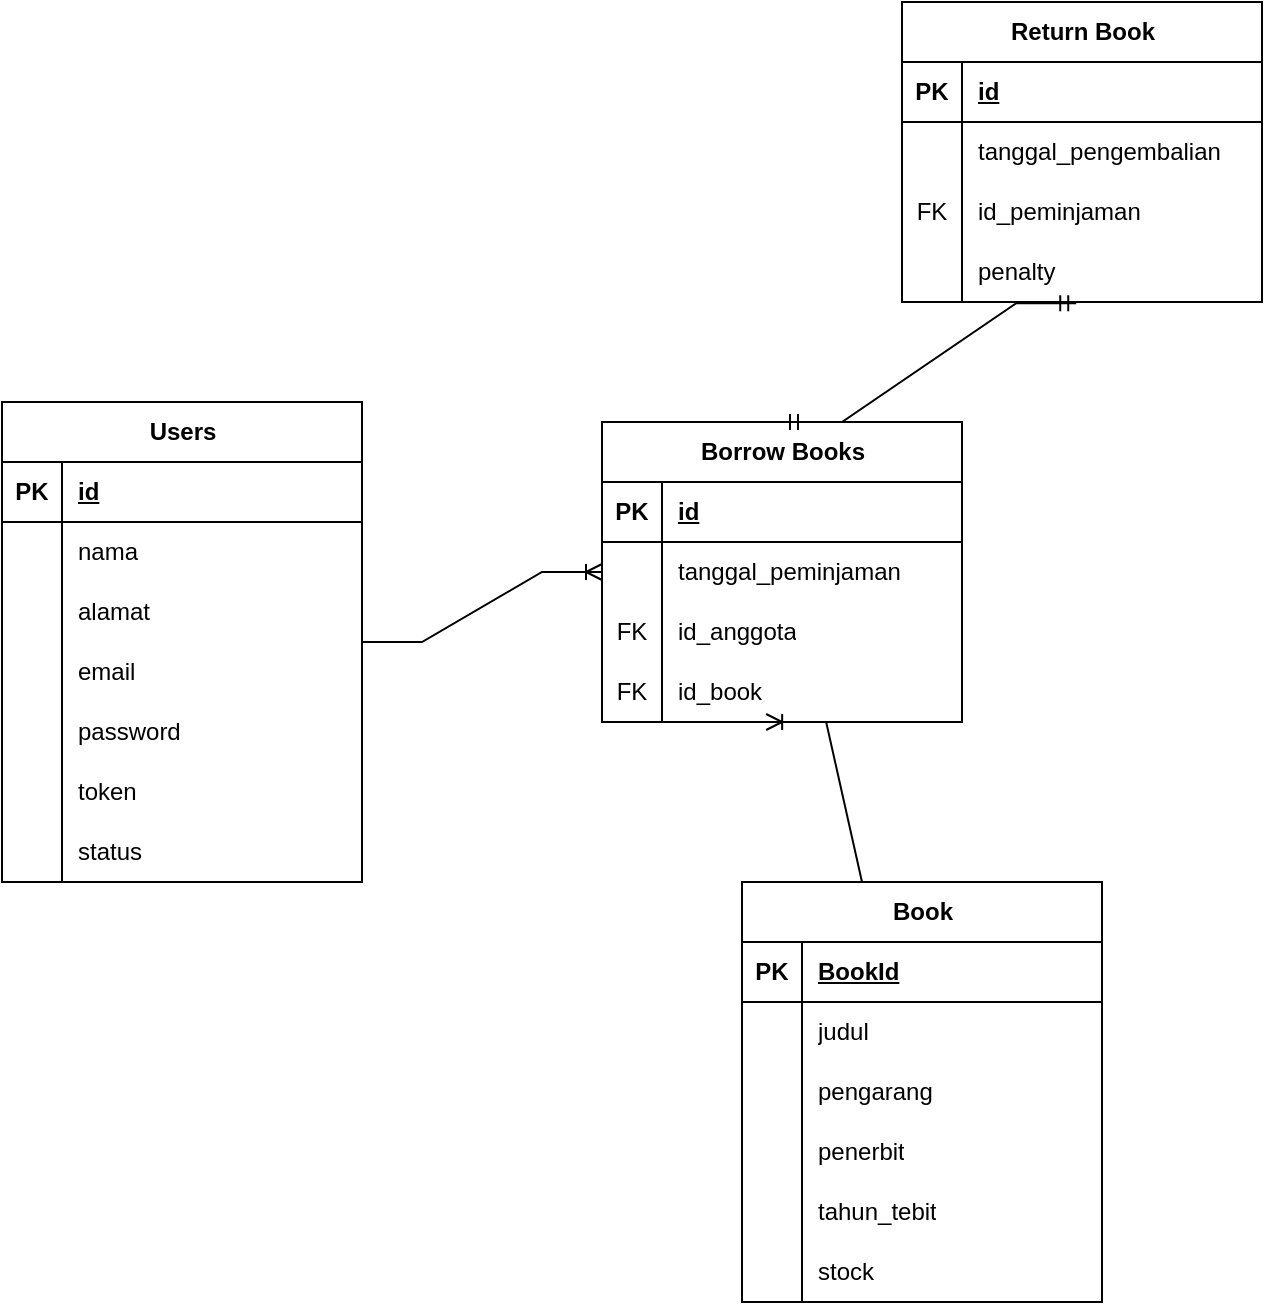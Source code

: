 <mxfile version="22.1.5" type="github">
  <diagram name="Halaman-1" id="13WCGMMGAoBStpWHaFRB">
    <mxGraphModel dx="1167" dy="2984" grid="1" gridSize="10" guides="1" tooltips="1" connect="1" arrows="1" fold="1" page="1" pageScale="1" pageWidth="827" pageHeight="1169" math="0" shadow="0">
      <root>
        <mxCell id="0" />
        <mxCell id="1" parent="0" />
        <mxCell id="f9uIw9wc-rNyhUylqqAu-1" value="Book" style="shape=table;startSize=30;container=1;collapsible=1;childLayout=tableLayout;fixedRows=1;rowLines=0;fontStyle=1;align=center;resizeLast=1;html=1;" parent="1" vertex="1">
          <mxGeometry x="410" y="-760" width="180" height="210" as="geometry" />
        </mxCell>
        <mxCell id="f9uIw9wc-rNyhUylqqAu-2" value="" style="shape=tableRow;horizontal=0;startSize=0;swimlaneHead=0;swimlaneBody=0;fillColor=none;collapsible=0;dropTarget=0;points=[[0,0.5],[1,0.5]];portConstraint=eastwest;top=0;left=0;right=0;bottom=1;" parent="f9uIw9wc-rNyhUylqqAu-1" vertex="1">
          <mxGeometry y="30" width="180" height="30" as="geometry" />
        </mxCell>
        <mxCell id="f9uIw9wc-rNyhUylqqAu-3" value="PK" style="shape=partialRectangle;connectable=0;fillColor=none;top=0;left=0;bottom=0;right=0;fontStyle=1;overflow=hidden;whiteSpace=wrap;html=1;" parent="f9uIw9wc-rNyhUylqqAu-2" vertex="1">
          <mxGeometry width="30" height="30" as="geometry">
            <mxRectangle width="30" height="30" as="alternateBounds" />
          </mxGeometry>
        </mxCell>
        <mxCell id="f9uIw9wc-rNyhUylqqAu-4" value="BookId" style="shape=partialRectangle;connectable=0;fillColor=none;top=0;left=0;bottom=0;right=0;align=left;spacingLeft=6;fontStyle=5;overflow=hidden;whiteSpace=wrap;html=1;" parent="f9uIw9wc-rNyhUylqqAu-2" vertex="1">
          <mxGeometry x="30" width="150" height="30" as="geometry">
            <mxRectangle width="150" height="30" as="alternateBounds" />
          </mxGeometry>
        </mxCell>
        <mxCell id="f9uIw9wc-rNyhUylqqAu-5" value="" style="shape=tableRow;horizontal=0;startSize=0;swimlaneHead=0;swimlaneBody=0;fillColor=none;collapsible=0;dropTarget=0;points=[[0,0.5],[1,0.5]];portConstraint=eastwest;top=0;left=0;right=0;bottom=0;" parent="f9uIw9wc-rNyhUylqqAu-1" vertex="1">
          <mxGeometry y="60" width="180" height="30" as="geometry" />
        </mxCell>
        <mxCell id="f9uIw9wc-rNyhUylqqAu-6" value="" style="shape=partialRectangle;connectable=0;fillColor=none;top=0;left=0;bottom=0;right=0;editable=1;overflow=hidden;whiteSpace=wrap;html=1;" parent="f9uIw9wc-rNyhUylqqAu-5" vertex="1">
          <mxGeometry width="30" height="30" as="geometry">
            <mxRectangle width="30" height="30" as="alternateBounds" />
          </mxGeometry>
        </mxCell>
        <mxCell id="f9uIw9wc-rNyhUylqqAu-7" value="judul" style="shape=partialRectangle;connectable=0;fillColor=none;top=0;left=0;bottom=0;right=0;align=left;spacingLeft=6;overflow=hidden;whiteSpace=wrap;html=1;" parent="f9uIw9wc-rNyhUylqqAu-5" vertex="1">
          <mxGeometry x="30" width="150" height="30" as="geometry">
            <mxRectangle width="150" height="30" as="alternateBounds" />
          </mxGeometry>
        </mxCell>
        <mxCell id="f9uIw9wc-rNyhUylqqAu-8" value="" style="shape=tableRow;horizontal=0;startSize=0;swimlaneHead=0;swimlaneBody=0;fillColor=none;collapsible=0;dropTarget=0;points=[[0,0.5],[1,0.5]];portConstraint=eastwest;top=0;left=0;right=0;bottom=0;" parent="f9uIw9wc-rNyhUylqqAu-1" vertex="1">
          <mxGeometry y="90" width="180" height="30" as="geometry" />
        </mxCell>
        <mxCell id="f9uIw9wc-rNyhUylqqAu-9" value="" style="shape=partialRectangle;connectable=0;fillColor=none;top=0;left=0;bottom=0;right=0;editable=1;overflow=hidden;whiteSpace=wrap;html=1;" parent="f9uIw9wc-rNyhUylqqAu-8" vertex="1">
          <mxGeometry width="30" height="30" as="geometry">
            <mxRectangle width="30" height="30" as="alternateBounds" />
          </mxGeometry>
        </mxCell>
        <mxCell id="f9uIw9wc-rNyhUylqqAu-10" value="pengarang" style="shape=partialRectangle;connectable=0;fillColor=none;top=0;left=0;bottom=0;right=0;align=left;spacingLeft=6;overflow=hidden;whiteSpace=wrap;html=1;" parent="f9uIw9wc-rNyhUylqqAu-8" vertex="1">
          <mxGeometry x="30" width="150" height="30" as="geometry">
            <mxRectangle width="150" height="30" as="alternateBounds" />
          </mxGeometry>
        </mxCell>
        <mxCell id="f9uIw9wc-rNyhUylqqAu-11" value="" style="shape=tableRow;horizontal=0;startSize=0;swimlaneHead=0;swimlaneBody=0;fillColor=none;collapsible=0;dropTarget=0;points=[[0,0.5],[1,0.5]];portConstraint=eastwest;top=0;left=0;right=0;bottom=0;" parent="f9uIw9wc-rNyhUylqqAu-1" vertex="1">
          <mxGeometry y="120" width="180" height="30" as="geometry" />
        </mxCell>
        <mxCell id="f9uIw9wc-rNyhUylqqAu-12" value="" style="shape=partialRectangle;connectable=0;fillColor=none;top=0;left=0;bottom=0;right=0;editable=1;overflow=hidden;whiteSpace=wrap;html=1;" parent="f9uIw9wc-rNyhUylqqAu-11" vertex="1">
          <mxGeometry width="30" height="30" as="geometry">
            <mxRectangle width="30" height="30" as="alternateBounds" />
          </mxGeometry>
        </mxCell>
        <mxCell id="f9uIw9wc-rNyhUylqqAu-13" value="penerbit" style="shape=partialRectangle;connectable=0;fillColor=none;top=0;left=0;bottom=0;right=0;align=left;spacingLeft=6;overflow=hidden;whiteSpace=wrap;html=1;" parent="f9uIw9wc-rNyhUylqqAu-11" vertex="1">
          <mxGeometry x="30" width="150" height="30" as="geometry">
            <mxRectangle width="150" height="30" as="alternateBounds" />
          </mxGeometry>
        </mxCell>
        <mxCell id="f9uIw9wc-rNyhUylqqAu-14" value="" style="shape=tableRow;horizontal=0;startSize=0;swimlaneHead=0;swimlaneBody=0;fillColor=none;collapsible=0;dropTarget=0;points=[[0,0.5],[1,0.5]];portConstraint=eastwest;top=0;left=0;right=0;bottom=0;" parent="f9uIw9wc-rNyhUylqqAu-1" vertex="1">
          <mxGeometry y="150" width="180" height="30" as="geometry" />
        </mxCell>
        <mxCell id="f9uIw9wc-rNyhUylqqAu-15" value="" style="shape=partialRectangle;connectable=0;fillColor=none;top=0;left=0;bottom=0;right=0;editable=1;overflow=hidden;whiteSpace=wrap;html=1;" parent="f9uIw9wc-rNyhUylqqAu-14" vertex="1">
          <mxGeometry width="30" height="30" as="geometry">
            <mxRectangle width="30" height="30" as="alternateBounds" />
          </mxGeometry>
        </mxCell>
        <mxCell id="f9uIw9wc-rNyhUylqqAu-16" value="tahun_tebit" style="shape=partialRectangle;connectable=0;fillColor=none;top=0;left=0;bottom=0;right=0;align=left;spacingLeft=6;overflow=hidden;whiteSpace=wrap;html=1;" parent="f9uIw9wc-rNyhUylqqAu-14" vertex="1">
          <mxGeometry x="30" width="150" height="30" as="geometry">
            <mxRectangle width="150" height="30" as="alternateBounds" />
          </mxGeometry>
        </mxCell>
        <mxCell id="f9uIw9wc-rNyhUylqqAu-17" value="" style="shape=tableRow;horizontal=0;startSize=0;swimlaneHead=0;swimlaneBody=0;fillColor=none;collapsible=0;dropTarget=0;points=[[0,0.5],[1,0.5]];portConstraint=eastwest;top=0;left=0;right=0;bottom=0;" parent="f9uIw9wc-rNyhUylqqAu-1" vertex="1">
          <mxGeometry y="180" width="180" height="30" as="geometry" />
        </mxCell>
        <mxCell id="f9uIw9wc-rNyhUylqqAu-18" value="" style="shape=partialRectangle;connectable=0;fillColor=none;top=0;left=0;bottom=0;right=0;editable=1;overflow=hidden;whiteSpace=wrap;html=1;" parent="f9uIw9wc-rNyhUylqqAu-17" vertex="1">
          <mxGeometry width="30" height="30" as="geometry">
            <mxRectangle width="30" height="30" as="alternateBounds" />
          </mxGeometry>
        </mxCell>
        <mxCell id="f9uIw9wc-rNyhUylqqAu-19" value="stock" style="shape=partialRectangle;connectable=0;fillColor=none;top=0;left=0;bottom=0;right=0;align=left;spacingLeft=6;overflow=hidden;whiteSpace=wrap;html=1;" parent="f9uIw9wc-rNyhUylqqAu-17" vertex="1">
          <mxGeometry x="30" width="150" height="30" as="geometry">
            <mxRectangle width="150" height="30" as="alternateBounds" />
          </mxGeometry>
        </mxCell>
        <mxCell id="f9uIw9wc-rNyhUylqqAu-59" value="Users" style="shape=table;startSize=30;container=1;collapsible=1;childLayout=tableLayout;fixedRows=1;rowLines=0;fontStyle=1;align=center;resizeLast=1;html=1;" parent="1" vertex="1">
          <mxGeometry x="40" y="-1000" width="180" height="240" as="geometry" />
        </mxCell>
        <mxCell id="f9uIw9wc-rNyhUylqqAu-60" value="" style="shape=tableRow;horizontal=0;startSize=0;swimlaneHead=0;swimlaneBody=0;fillColor=none;collapsible=0;dropTarget=0;points=[[0,0.5],[1,0.5]];portConstraint=eastwest;top=0;left=0;right=0;bottom=1;" parent="f9uIw9wc-rNyhUylqqAu-59" vertex="1">
          <mxGeometry y="30" width="180" height="30" as="geometry" />
        </mxCell>
        <mxCell id="f9uIw9wc-rNyhUylqqAu-61" value="PK" style="shape=partialRectangle;connectable=0;fillColor=none;top=0;left=0;bottom=0;right=0;fontStyle=1;overflow=hidden;whiteSpace=wrap;html=1;" parent="f9uIw9wc-rNyhUylqqAu-60" vertex="1">
          <mxGeometry width="30" height="30" as="geometry">
            <mxRectangle width="30" height="30" as="alternateBounds" />
          </mxGeometry>
        </mxCell>
        <mxCell id="f9uIw9wc-rNyhUylqqAu-62" value="id" style="shape=partialRectangle;connectable=0;fillColor=none;top=0;left=0;bottom=0;right=0;align=left;spacingLeft=6;fontStyle=5;overflow=hidden;whiteSpace=wrap;html=1;" parent="f9uIw9wc-rNyhUylqqAu-60" vertex="1">
          <mxGeometry x="30" width="150" height="30" as="geometry">
            <mxRectangle width="150" height="30" as="alternateBounds" />
          </mxGeometry>
        </mxCell>
        <mxCell id="f9uIw9wc-rNyhUylqqAu-63" value="" style="shape=tableRow;horizontal=0;startSize=0;swimlaneHead=0;swimlaneBody=0;fillColor=none;collapsible=0;dropTarget=0;points=[[0,0.5],[1,0.5]];portConstraint=eastwest;top=0;left=0;right=0;bottom=0;" parent="f9uIw9wc-rNyhUylqqAu-59" vertex="1">
          <mxGeometry y="60" width="180" height="30" as="geometry" />
        </mxCell>
        <mxCell id="f9uIw9wc-rNyhUylqqAu-64" value="" style="shape=partialRectangle;connectable=0;fillColor=none;top=0;left=0;bottom=0;right=0;editable=1;overflow=hidden;whiteSpace=wrap;html=1;" parent="f9uIw9wc-rNyhUylqqAu-63" vertex="1">
          <mxGeometry width="30" height="30" as="geometry">
            <mxRectangle width="30" height="30" as="alternateBounds" />
          </mxGeometry>
        </mxCell>
        <mxCell id="f9uIw9wc-rNyhUylqqAu-65" value="nama" style="shape=partialRectangle;connectable=0;fillColor=none;top=0;left=0;bottom=0;right=0;align=left;spacingLeft=6;overflow=hidden;whiteSpace=wrap;html=1;" parent="f9uIw9wc-rNyhUylqqAu-63" vertex="1">
          <mxGeometry x="30" width="150" height="30" as="geometry">
            <mxRectangle width="150" height="30" as="alternateBounds" />
          </mxGeometry>
        </mxCell>
        <mxCell id="f9uIw9wc-rNyhUylqqAu-66" value="" style="shape=tableRow;horizontal=0;startSize=0;swimlaneHead=0;swimlaneBody=0;fillColor=none;collapsible=0;dropTarget=0;points=[[0,0.5],[1,0.5]];portConstraint=eastwest;top=0;left=0;right=0;bottom=0;" parent="f9uIw9wc-rNyhUylqqAu-59" vertex="1">
          <mxGeometry y="90" width="180" height="30" as="geometry" />
        </mxCell>
        <mxCell id="f9uIw9wc-rNyhUylqqAu-67" value="" style="shape=partialRectangle;connectable=0;fillColor=none;top=0;left=0;bottom=0;right=0;editable=1;overflow=hidden;whiteSpace=wrap;html=1;" parent="f9uIw9wc-rNyhUylqqAu-66" vertex="1">
          <mxGeometry width="30" height="30" as="geometry">
            <mxRectangle width="30" height="30" as="alternateBounds" />
          </mxGeometry>
        </mxCell>
        <mxCell id="f9uIw9wc-rNyhUylqqAu-68" value="alamat" style="shape=partialRectangle;connectable=0;fillColor=none;top=0;left=0;bottom=0;right=0;align=left;spacingLeft=6;overflow=hidden;whiteSpace=wrap;html=1;" parent="f9uIw9wc-rNyhUylqqAu-66" vertex="1">
          <mxGeometry x="30" width="150" height="30" as="geometry">
            <mxRectangle width="150" height="30" as="alternateBounds" />
          </mxGeometry>
        </mxCell>
        <mxCell id="f9uIw9wc-rNyhUylqqAu-69" value="" style="shape=tableRow;horizontal=0;startSize=0;swimlaneHead=0;swimlaneBody=0;fillColor=none;collapsible=0;dropTarget=0;points=[[0,0.5],[1,0.5]];portConstraint=eastwest;top=0;left=0;right=0;bottom=0;" parent="f9uIw9wc-rNyhUylqqAu-59" vertex="1">
          <mxGeometry y="120" width="180" height="30" as="geometry" />
        </mxCell>
        <mxCell id="f9uIw9wc-rNyhUylqqAu-70" value="" style="shape=partialRectangle;connectable=0;fillColor=none;top=0;left=0;bottom=0;right=0;editable=1;overflow=hidden;whiteSpace=wrap;html=1;" parent="f9uIw9wc-rNyhUylqqAu-69" vertex="1">
          <mxGeometry width="30" height="30" as="geometry">
            <mxRectangle width="30" height="30" as="alternateBounds" />
          </mxGeometry>
        </mxCell>
        <mxCell id="f9uIw9wc-rNyhUylqqAu-71" value="email" style="shape=partialRectangle;connectable=0;fillColor=none;top=0;left=0;bottom=0;right=0;align=left;spacingLeft=6;overflow=hidden;whiteSpace=wrap;html=1;" parent="f9uIw9wc-rNyhUylqqAu-69" vertex="1">
          <mxGeometry x="30" width="150" height="30" as="geometry">
            <mxRectangle width="150" height="30" as="alternateBounds" />
          </mxGeometry>
        </mxCell>
        <mxCell id="f9uIw9wc-rNyhUylqqAu-72" value="" style="shape=tableRow;horizontal=0;startSize=0;swimlaneHead=0;swimlaneBody=0;fillColor=none;collapsible=0;dropTarget=0;points=[[0,0.5],[1,0.5]];portConstraint=eastwest;top=0;left=0;right=0;bottom=0;" parent="f9uIw9wc-rNyhUylqqAu-59" vertex="1">
          <mxGeometry y="150" width="180" height="30" as="geometry" />
        </mxCell>
        <mxCell id="f9uIw9wc-rNyhUylqqAu-73" value="" style="shape=partialRectangle;connectable=0;fillColor=none;top=0;left=0;bottom=0;right=0;editable=1;overflow=hidden;whiteSpace=wrap;html=1;" parent="f9uIw9wc-rNyhUylqqAu-72" vertex="1">
          <mxGeometry width="30" height="30" as="geometry">
            <mxRectangle width="30" height="30" as="alternateBounds" />
          </mxGeometry>
        </mxCell>
        <mxCell id="f9uIw9wc-rNyhUylqqAu-74" value="password" style="shape=partialRectangle;connectable=0;fillColor=none;top=0;left=0;bottom=0;right=0;align=left;spacingLeft=6;overflow=hidden;whiteSpace=wrap;html=1;" parent="f9uIw9wc-rNyhUylqqAu-72" vertex="1">
          <mxGeometry x="30" width="150" height="30" as="geometry">
            <mxRectangle width="150" height="30" as="alternateBounds" />
          </mxGeometry>
        </mxCell>
        <mxCell id="f9uIw9wc-rNyhUylqqAu-75" value="" style="shape=tableRow;horizontal=0;startSize=0;swimlaneHead=0;swimlaneBody=0;fillColor=none;collapsible=0;dropTarget=0;points=[[0,0.5],[1,0.5]];portConstraint=eastwest;top=0;left=0;right=0;bottom=0;" parent="f9uIw9wc-rNyhUylqqAu-59" vertex="1">
          <mxGeometry y="180" width="180" height="30" as="geometry" />
        </mxCell>
        <mxCell id="f9uIw9wc-rNyhUylqqAu-76" value="" style="shape=partialRectangle;connectable=0;fillColor=none;top=0;left=0;bottom=0;right=0;editable=1;overflow=hidden;whiteSpace=wrap;html=1;" parent="f9uIw9wc-rNyhUylqqAu-75" vertex="1">
          <mxGeometry width="30" height="30" as="geometry">
            <mxRectangle width="30" height="30" as="alternateBounds" />
          </mxGeometry>
        </mxCell>
        <mxCell id="f9uIw9wc-rNyhUylqqAu-77" value="token" style="shape=partialRectangle;connectable=0;fillColor=none;top=0;left=0;bottom=0;right=0;align=left;spacingLeft=6;overflow=hidden;whiteSpace=wrap;html=1;" parent="f9uIw9wc-rNyhUylqqAu-75" vertex="1">
          <mxGeometry x="30" width="150" height="30" as="geometry">
            <mxRectangle width="150" height="30" as="alternateBounds" />
          </mxGeometry>
        </mxCell>
        <mxCell id="skhSZnjLNrDtPyHKeu3_-23" value="" style="shape=tableRow;horizontal=0;startSize=0;swimlaneHead=0;swimlaneBody=0;fillColor=none;collapsible=0;dropTarget=0;points=[[0,0.5],[1,0.5]];portConstraint=eastwest;top=0;left=0;right=0;bottom=0;" vertex="1" parent="f9uIw9wc-rNyhUylqqAu-59">
          <mxGeometry y="210" width="180" height="30" as="geometry" />
        </mxCell>
        <mxCell id="skhSZnjLNrDtPyHKeu3_-24" value="" style="shape=partialRectangle;connectable=0;fillColor=none;top=0;left=0;bottom=0;right=0;editable=1;overflow=hidden;whiteSpace=wrap;html=1;" vertex="1" parent="skhSZnjLNrDtPyHKeu3_-23">
          <mxGeometry width="30" height="30" as="geometry">
            <mxRectangle width="30" height="30" as="alternateBounds" />
          </mxGeometry>
        </mxCell>
        <mxCell id="skhSZnjLNrDtPyHKeu3_-25" value="status" style="shape=partialRectangle;connectable=0;fillColor=none;top=0;left=0;bottom=0;right=0;align=left;spacingLeft=6;overflow=hidden;whiteSpace=wrap;html=1;" vertex="1" parent="skhSZnjLNrDtPyHKeu3_-23">
          <mxGeometry x="30" width="150" height="30" as="geometry">
            <mxRectangle width="150" height="30" as="alternateBounds" />
          </mxGeometry>
        </mxCell>
        <mxCell id="f9uIw9wc-rNyhUylqqAu-91" value="Borrow Books" style="shape=table;startSize=30;container=1;collapsible=1;childLayout=tableLayout;fixedRows=1;rowLines=0;fontStyle=1;align=center;resizeLast=1;html=1;" parent="1" vertex="1">
          <mxGeometry x="340" y="-990" width="180" height="150" as="geometry" />
        </mxCell>
        <mxCell id="f9uIw9wc-rNyhUylqqAu-92" value="" style="shape=tableRow;horizontal=0;startSize=0;swimlaneHead=0;swimlaneBody=0;fillColor=none;collapsible=0;dropTarget=0;points=[[0,0.5],[1,0.5]];portConstraint=eastwest;top=0;left=0;right=0;bottom=1;" parent="f9uIw9wc-rNyhUylqqAu-91" vertex="1">
          <mxGeometry y="30" width="180" height="30" as="geometry" />
        </mxCell>
        <mxCell id="f9uIw9wc-rNyhUylqqAu-93" value="PK" style="shape=partialRectangle;connectable=0;fillColor=none;top=0;left=0;bottom=0;right=0;fontStyle=1;overflow=hidden;whiteSpace=wrap;html=1;" parent="f9uIw9wc-rNyhUylqqAu-92" vertex="1">
          <mxGeometry width="30" height="30" as="geometry">
            <mxRectangle width="30" height="30" as="alternateBounds" />
          </mxGeometry>
        </mxCell>
        <mxCell id="f9uIw9wc-rNyhUylqqAu-94" value="id" style="shape=partialRectangle;connectable=0;fillColor=none;top=0;left=0;bottom=0;right=0;align=left;spacingLeft=6;fontStyle=5;overflow=hidden;whiteSpace=wrap;html=1;" parent="f9uIw9wc-rNyhUylqqAu-92" vertex="1">
          <mxGeometry x="30" width="150" height="30" as="geometry">
            <mxRectangle width="150" height="30" as="alternateBounds" />
          </mxGeometry>
        </mxCell>
        <mxCell id="f9uIw9wc-rNyhUylqqAu-95" value="" style="shape=tableRow;horizontal=0;startSize=0;swimlaneHead=0;swimlaneBody=0;fillColor=none;collapsible=0;dropTarget=0;points=[[0,0.5],[1,0.5]];portConstraint=eastwest;top=0;left=0;right=0;bottom=0;" parent="f9uIw9wc-rNyhUylqqAu-91" vertex="1">
          <mxGeometry y="60" width="180" height="30" as="geometry" />
        </mxCell>
        <mxCell id="f9uIw9wc-rNyhUylqqAu-96" value="" style="shape=partialRectangle;connectable=0;fillColor=none;top=0;left=0;bottom=0;right=0;editable=1;overflow=hidden;whiteSpace=wrap;html=1;" parent="f9uIw9wc-rNyhUylqqAu-95" vertex="1">
          <mxGeometry width="30" height="30" as="geometry">
            <mxRectangle width="30" height="30" as="alternateBounds" />
          </mxGeometry>
        </mxCell>
        <mxCell id="f9uIw9wc-rNyhUylqqAu-97" value="tanggal_peminjaman" style="shape=partialRectangle;connectable=0;fillColor=none;top=0;left=0;bottom=0;right=0;align=left;spacingLeft=6;overflow=hidden;whiteSpace=wrap;html=1;" parent="f9uIw9wc-rNyhUylqqAu-95" vertex="1">
          <mxGeometry x="30" width="150" height="30" as="geometry">
            <mxRectangle width="150" height="30" as="alternateBounds" />
          </mxGeometry>
        </mxCell>
        <mxCell id="f9uIw9wc-rNyhUylqqAu-101" value="" style="shape=tableRow;horizontal=0;startSize=0;swimlaneHead=0;swimlaneBody=0;fillColor=none;collapsible=0;dropTarget=0;points=[[0,0.5],[1,0.5]];portConstraint=eastwest;top=0;left=0;right=0;bottom=0;" parent="f9uIw9wc-rNyhUylqqAu-91" vertex="1">
          <mxGeometry y="90" width="180" height="30" as="geometry" />
        </mxCell>
        <mxCell id="f9uIw9wc-rNyhUylqqAu-102" value="FK" style="shape=partialRectangle;connectable=0;fillColor=none;top=0;left=0;bottom=0;right=0;editable=1;overflow=hidden;whiteSpace=wrap;html=1;" parent="f9uIw9wc-rNyhUylqqAu-101" vertex="1">
          <mxGeometry width="30" height="30" as="geometry">
            <mxRectangle width="30" height="30" as="alternateBounds" />
          </mxGeometry>
        </mxCell>
        <mxCell id="f9uIw9wc-rNyhUylqqAu-103" value="id_anggota" style="shape=partialRectangle;connectable=0;fillColor=none;top=0;left=0;bottom=0;right=0;align=left;spacingLeft=6;overflow=hidden;whiteSpace=wrap;html=1;" parent="f9uIw9wc-rNyhUylqqAu-101" vertex="1">
          <mxGeometry x="30" width="150" height="30" as="geometry">
            <mxRectangle width="150" height="30" as="alternateBounds" />
          </mxGeometry>
        </mxCell>
        <mxCell id="4XEFQd1BnH6duvxT0j51-1" value="" style="shape=tableRow;horizontal=0;startSize=0;swimlaneHead=0;swimlaneBody=0;fillColor=none;collapsible=0;dropTarget=0;points=[[0,0.5],[1,0.5]];portConstraint=eastwest;top=0;left=0;right=0;bottom=0;" parent="f9uIw9wc-rNyhUylqqAu-91" vertex="1">
          <mxGeometry y="120" width="180" height="30" as="geometry" />
        </mxCell>
        <mxCell id="4XEFQd1BnH6duvxT0j51-2" value="FK" style="shape=partialRectangle;connectable=0;fillColor=none;top=0;left=0;bottom=0;right=0;editable=1;overflow=hidden;whiteSpace=wrap;html=1;" parent="4XEFQd1BnH6duvxT0j51-1" vertex="1">
          <mxGeometry width="30" height="30" as="geometry">
            <mxRectangle width="30" height="30" as="alternateBounds" />
          </mxGeometry>
        </mxCell>
        <mxCell id="4XEFQd1BnH6duvxT0j51-3" value="id_book" style="shape=partialRectangle;connectable=0;fillColor=none;top=0;left=0;bottom=0;right=0;align=left;spacingLeft=6;overflow=hidden;whiteSpace=wrap;html=1;" parent="4XEFQd1BnH6duvxT0j51-1" vertex="1">
          <mxGeometry x="30" width="150" height="30" as="geometry">
            <mxRectangle width="150" height="30" as="alternateBounds" />
          </mxGeometry>
        </mxCell>
        <mxCell id="4XEFQd1BnH6duvxT0j51-20" value="" style="edgeStyle=entityRelationEdgeStyle;fontSize=12;html=1;endArrow=ERoneToMany;rounded=0;" parent="1" source="f9uIw9wc-rNyhUylqqAu-59" target="f9uIw9wc-rNyhUylqqAu-91" edge="1">
          <mxGeometry width="100" height="100" relative="1" as="geometry">
            <mxPoint x="309" y="-770" as="sourcePoint" />
            <mxPoint x="409" y="-870" as="targetPoint" />
          </mxGeometry>
        </mxCell>
        <mxCell id="4XEFQd1BnH6duvxT0j51-42" value="" style="edgeStyle=entityRelationEdgeStyle;fontSize=12;html=1;endArrow=ERoneToMany;rounded=0;entryX=0.456;entryY=1;entryDx=0;entryDy=0;entryPerimeter=0;exitX=0.5;exitY=0;exitDx=0;exitDy=0;" parent="1" source="f9uIw9wc-rNyhUylqqAu-1" target="4XEFQd1BnH6duvxT0j51-1" edge="1">
          <mxGeometry width="100" height="100" relative="1" as="geometry">
            <mxPoint x="491.62" y="-447.4" as="sourcePoint" />
            <mxPoint x="380.0" y="-700" as="targetPoint" />
          </mxGeometry>
        </mxCell>
        <mxCell id="4XEFQd1BnH6duvxT0j51-47" value="" style="edgeStyle=entityRelationEdgeStyle;fontSize=12;html=1;endArrow=ERmandOne;startArrow=ERmandOne;rounded=0;entryX=0.5;entryY=0;entryDx=0;entryDy=0;exitX=0.484;exitY=1.02;exitDx=0;exitDy=0;exitPerimeter=0;" parent="1" source="skhSZnjLNrDtPyHKeu3_-1" target="f9uIw9wc-rNyhUylqqAu-91" edge="1">
          <mxGeometry width="100" height="100" relative="1" as="geometry">
            <mxPoint x="359" y="-570" as="sourcePoint" />
            <mxPoint x="730" y="-830" as="targetPoint" />
            <Array as="points">
              <mxPoint x="389" y="-600" />
              <mxPoint x="489" y="-570" />
              <mxPoint x="409" y="-720" />
              <mxPoint x="459" y="-650" />
            </Array>
          </mxGeometry>
        </mxCell>
        <mxCell id="4XEFQd1BnH6duvxT0j51-4" value="Return Book" style="shape=table;startSize=30;container=1;collapsible=1;childLayout=tableLayout;fixedRows=1;rowLines=0;fontStyle=1;align=center;resizeLast=1;html=1;" parent="1" vertex="1">
          <mxGeometry x="490" y="-1200" width="180" height="150" as="geometry" />
        </mxCell>
        <mxCell id="4XEFQd1BnH6duvxT0j51-5" value="" style="shape=tableRow;horizontal=0;startSize=0;swimlaneHead=0;swimlaneBody=0;fillColor=none;collapsible=0;dropTarget=0;points=[[0,0.5],[1,0.5]];portConstraint=eastwest;top=0;left=0;right=0;bottom=1;" parent="4XEFQd1BnH6duvxT0j51-4" vertex="1">
          <mxGeometry y="30" width="180" height="30" as="geometry" />
        </mxCell>
        <mxCell id="4XEFQd1BnH6duvxT0j51-6" value="PK" style="shape=partialRectangle;connectable=0;fillColor=none;top=0;left=0;bottom=0;right=0;fontStyle=1;overflow=hidden;whiteSpace=wrap;html=1;" parent="4XEFQd1BnH6duvxT0j51-5" vertex="1">
          <mxGeometry width="30" height="30" as="geometry">
            <mxRectangle width="30" height="30" as="alternateBounds" />
          </mxGeometry>
        </mxCell>
        <mxCell id="4XEFQd1BnH6duvxT0j51-7" value="id" style="shape=partialRectangle;connectable=0;fillColor=none;top=0;left=0;bottom=0;right=0;align=left;spacingLeft=6;fontStyle=5;overflow=hidden;whiteSpace=wrap;html=1;" parent="4XEFQd1BnH6duvxT0j51-5" vertex="1">
          <mxGeometry x="30" width="150" height="30" as="geometry">
            <mxRectangle width="150" height="30" as="alternateBounds" />
          </mxGeometry>
        </mxCell>
        <mxCell id="4XEFQd1BnH6duvxT0j51-8" value="" style="shape=tableRow;horizontal=0;startSize=0;swimlaneHead=0;swimlaneBody=0;fillColor=none;collapsible=0;dropTarget=0;points=[[0,0.5],[1,0.5]];portConstraint=eastwest;top=0;left=0;right=0;bottom=0;" parent="4XEFQd1BnH6duvxT0j51-4" vertex="1">
          <mxGeometry y="60" width="180" height="30" as="geometry" />
        </mxCell>
        <mxCell id="4XEFQd1BnH6duvxT0j51-9" value="" style="shape=partialRectangle;connectable=0;fillColor=none;top=0;left=0;bottom=0;right=0;editable=1;overflow=hidden;whiteSpace=wrap;html=1;" parent="4XEFQd1BnH6duvxT0j51-8" vertex="1">
          <mxGeometry width="30" height="30" as="geometry">
            <mxRectangle width="30" height="30" as="alternateBounds" />
          </mxGeometry>
        </mxCell>
        <mxCell id="4XEFQd1BnH6duvxT0j51-10" value="tanggal_pengembalian" style="shape=partialRectangle;connectable=0;fillColor=none;top=0;left=0;bottom=0;right=0;align=left;spacingLeft=6;overflow=hidden;whiteSpace=wrap;html=1;" parent="4XEFQd1BnH6duvxT0j51-8" vertex="1">
          <mxGeometry x="30" width="150" height="30" as="geometry">
            <mxRectangle width="150" height="30" as="alternateBounds" />
          </mxGeometry>
        </mxCell>
        <mxCell id="4XEFQd1BnH6duvxT0j51-17" value="" style="shape=tableRow;horizontal=0;startSize=0;swimlaneHead=0;swimlaneBody=0;fillColor=none;collapsible=0;dropTarget=0;points=[[0,0.5],[1,0.5]];portConstraint=eastwest;top=0;left=0;right=0;bottom=0;" parent="4XEFQd1BnH6duvxT0j51-4" vertex="1">
          <mxGeometry y="90" width="180" height="30" as="geometry" />
        </mxCell>
        <mxCell id="4XEFQd1BnH6duvxT0j51-18" value="FK" style="shape=partialRectangle;connectable=0;fillColor=none;top=0;left=0;bottom=0;right=0;editable=1;overflow=hidden;whiteSpace=wrap;html=1;" parent="4XEFQd1BnH6duvxT0j51-17" vertex="1">
          <mxGeometry width="30" height="30" as="geometry">
            <mxRectangle width="30" height="30" as="alternateBounds" />
          </mxGeometry>
        </mxCell>
        <mxCell id="4XEFQd1BnH6duvxT0j51-19" value="id_peminjaman" style="shape=partialRectangle;connectable=0;fillColor=none;top=0;left=0;bottom=0;right=0;align=left;spacingLeft=6;overflow=hidden;whiteSpace=wrap;html=1;" parent="4XEFQd1BnH6duvxT0j51-17" vertex="1">
          <mxGeometry x="30" width="150" height="30" as="geometry">
            <mxRectangle width="150" height="30" as="alternateBounds" />
          </mxGeometry>
        </mxCell>
        <mxCell id="skhSZnjLNrDtPyHKeu3_-1" value="" style="shape=tableRow;horizontal=0;startSize=0;swimlaneHead=0;swimlaneBody=0;fillColor=none;collapsible=0;dropTarget=0;points=[[0,0.5],[1,0.5]];portConstraint=eastwest;top=0;left=0;right=0;bottom=0;" vertex="1" parent="4XEFQd1BnH6duvxT0j51-4">
          <mxGeometry y="120" width="180" height="30" as="geometry" />
        </mxCell>
        <mxCell id="skhSZnjLNrDtPyHKeu3_-2" value="" style="shape=partialRectangle;connectable=0;fillColor=none;top=0;left=0;bottom=0;right=0;editable=1;overflow=hidden;whiteSpace=wrap;html=1;" vertex="1" parent="skhSZnjLNrDtPyHKeu3_-1">
          <mxGeometry width="30" height="30" as="geometry">
            <mxRectangle width="30" height="30" as="alternateBounds" />
          </mxGeometry>
        </mxCell>
        <mxCell id="skhSZnjLNrDtPyHKeu3_-3" value="penalty" style="shape=partialRectangle;connectable=0;fillColor=none;top=0;left=0;bottom=0;right=0;align=left;spacingLeft=6;overflow=hidden;whiteSpace=wrap;html=1;" vertex="1" parent="skhSZnjLNrDtPyHKeu3_-1">
          <mxGeometry x="30" width="150" height="30" as="geometry">
            <mxRectangle width="150" height="30" as="alternateBounds" />
          </mxGeometry>
        </mxCell>
      </root>
    </mxGraphModel>
  </diagram>
</mxfile>
